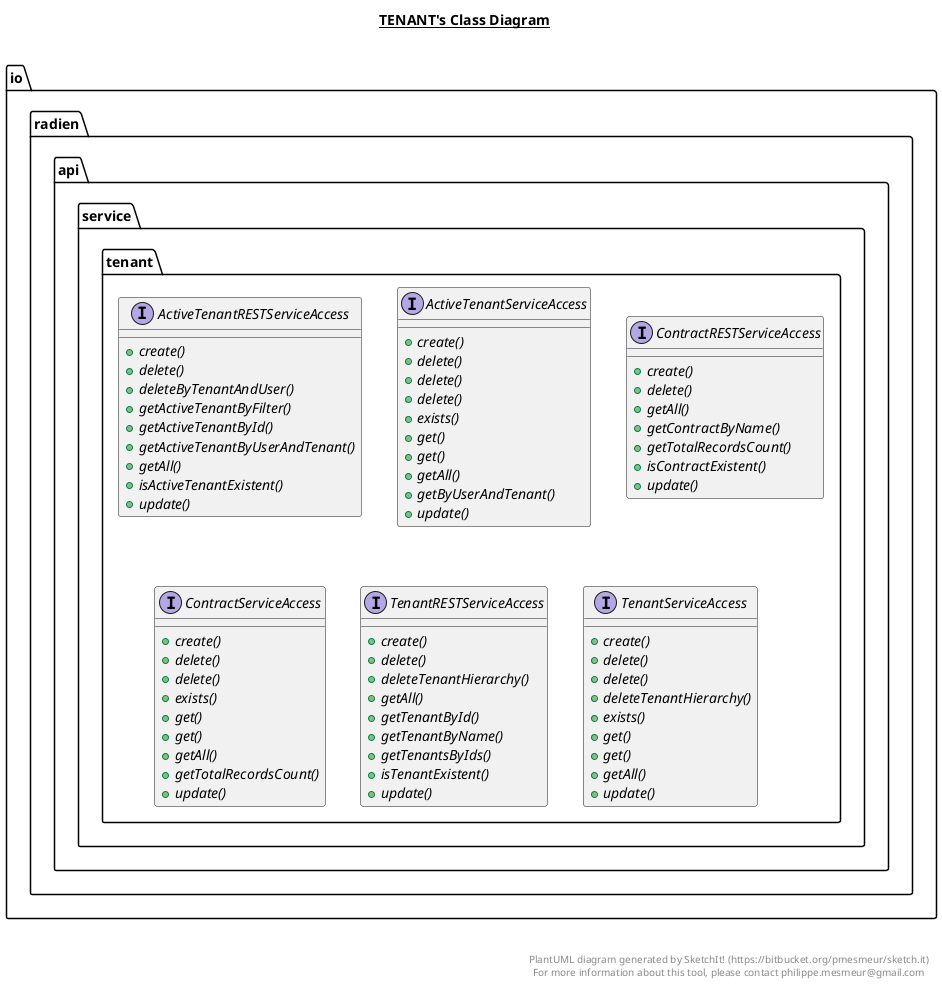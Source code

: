 @startuml

title __TENANT's Class Diagram__\n

  namespace io.radien.api {
    namespace service {
      namespace tenant {
        interface io.radien.api.service.tenant.ActiveTenantRESTServiceAccess {
            {abstract} + create()
            {abstract} + delete()
            {abstract} + deleteByTenantAndUser()
            {abstract} + getActiveTenantByFilter()
            {abstract} + getActiveTenantById()
            {abstract} + getActiveTenantByUserAndTenant()
            {abstract} + getAll()
            {abstract} + isActiveTenantExistent()
            {abstract} + update()
        }
      }
    }
  }
  

  namespace io.radien.api {
    namespace service {
      namespace tenant {
        interface io.radien.api.service.tenant.ActiveTenantServiceAccess {
            {abstract} + create()
            {abstract} + delete()
            {abstract} + delete()
            {abstract} + delete()
            {abstract} + exists()
            {abstract} + get()
            {abstract} + get()
            {abstract} + getAll()
            {abstract} + getByUserAndTenant()
            {abstract} + update()
        }
      }
    }
  }
  

  namespace io.radien.api {
    namespace service {
      namespace tenant {
        interface io.radien.api.service.tenant.ContractRESTServiceAccess {
            {abstract} + create()
            {abstract} + delete()
            {abstract} + getAll()
            {abstract} + getContractByName()
            {abstract} + getTotalRecordsCount()
            {abstract} + isContractExistent()
            {abstract} + update()
        }
      }
    }
  }
  

  namespace io.radien.api {
    namespace service {
      namespace tenant {
        interface io.radien.api.service.tenant.ContractServiceAccess {
            {abstract} + create()
            {abstract} + delete()
            {abstract} + delete()
            {abstract} + exists()
            {abstract} + get()
            {abstract} + get()
            {abstract} + getAll()
            {abstract} + getTotalRecordsCount()
            {abstract} + update()
        }
      }
    }
  }
  

  namespace io.radien.api {
    namespace service {
      namespace tenant {
        interface io.radien.api.service.tenant.TenantRESTServiceAccess {
            {abstract} + create()
            {abstract} + delete()
            {abstract} + deleteTenantHierarchy()
            {abstract} + getAll()
            {abstract} + getTenantById()
            {abstract} + getTenantByName()
            {abstract} + getTenantsByIds()
            {abstract} + isTenantExistent()
            {abstract} + update()
        }
      }
    }
  }
  

  namespace io.radien.api {
    namespace service {
      namespace tenant {
        interface io.radien.api.service.tenant.TenantServiceAccess {
            {abstract} + create()
            {abstract} + delete()
            {abstract} + delete()
            {abstract} + deleteTenantHierarchy()
            {abstract} + exists()
            {abstract} + get()
            {abstract} + get()
            {abstract} + getAll()
            {abstract} + update()
        }
      }
    }
  }
  



right footer


PlantUML diagram generated by SketchIt! (https://bitbucket.org/pmesmeur/sketch.it)
For more information about this tool, please contact philippe.mesmeur@gmail.com
endfooter

@enduml
